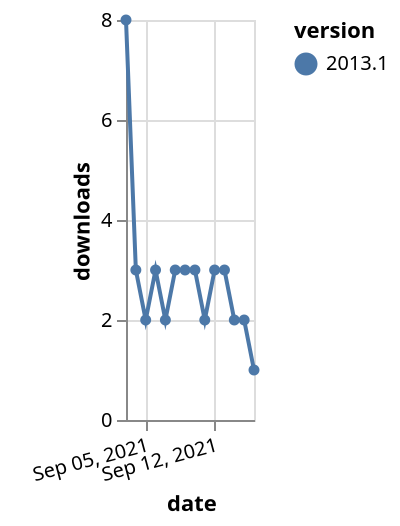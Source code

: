 {"$schema": "https://vega.github.io/schema/vega-lite/v5.json", "description": "A simple bar chart with embedded data.", "data": {"values": [{"date": "2021-09-03", "total": 3581, "delta": 8, "version": "2013.1"}, {"date": "2021-09-04", "total": 3584, "delta": 3, "version": "2013.1"}, {"date": "2021-09-05", "total": 3586, "delta": 2, "version": "2013.1"}, {"date": "2021-09-06", "total": 3589, "delta": 3, "version": "2013.1"}, {"date": "2021-09-07", "total": 3591, "delta": 2, "version": "2013.1"}, {"date": "2021-09-08", "total": 3594, "delta": 3, "version": "2013.1"}, {"date": "2021-09-09", "total": 3597, "delta": 3, "version": "2013.1"}, {"date": "2021-09-10", "total": 3600, "delta": 3, "version": "2013.1"}, {"date": "2021-09-11", "total": 3602, "delta": 2, "version": "2013.1"}, {"date": "2021-09-12", "total": 3605, "delta": 3, "version": "2013.1"}, {"date": "2021-09-13", "total": 3608, "delta": 3, "version": "2013.1"}, {"date": "2021-09-14", "total": 3610, "delta": 2, "version": "2013.1"}, {"date": "2021-09-15", "total": 3612, "delta": 2, "version": "2013.1"}, {"date": "2021-09-16", "total": 3613, "delta": 1, "version": "2013.1"}]}, "width": "container", "mark": {"type": "line", "point": {"filled": true}}, "encoding": {"x": {"field": "date", "type": "temporal", "timeUnit": "yearmonthdate", "title": "date", "axis": {"labelAngle": -15}}, "y": {"field": "delta", "type": "quantitative", "title": "downloads"}, "color": {"field": "version", "type": "nominal"}, "tooltip": {"field": "delta"}}}
